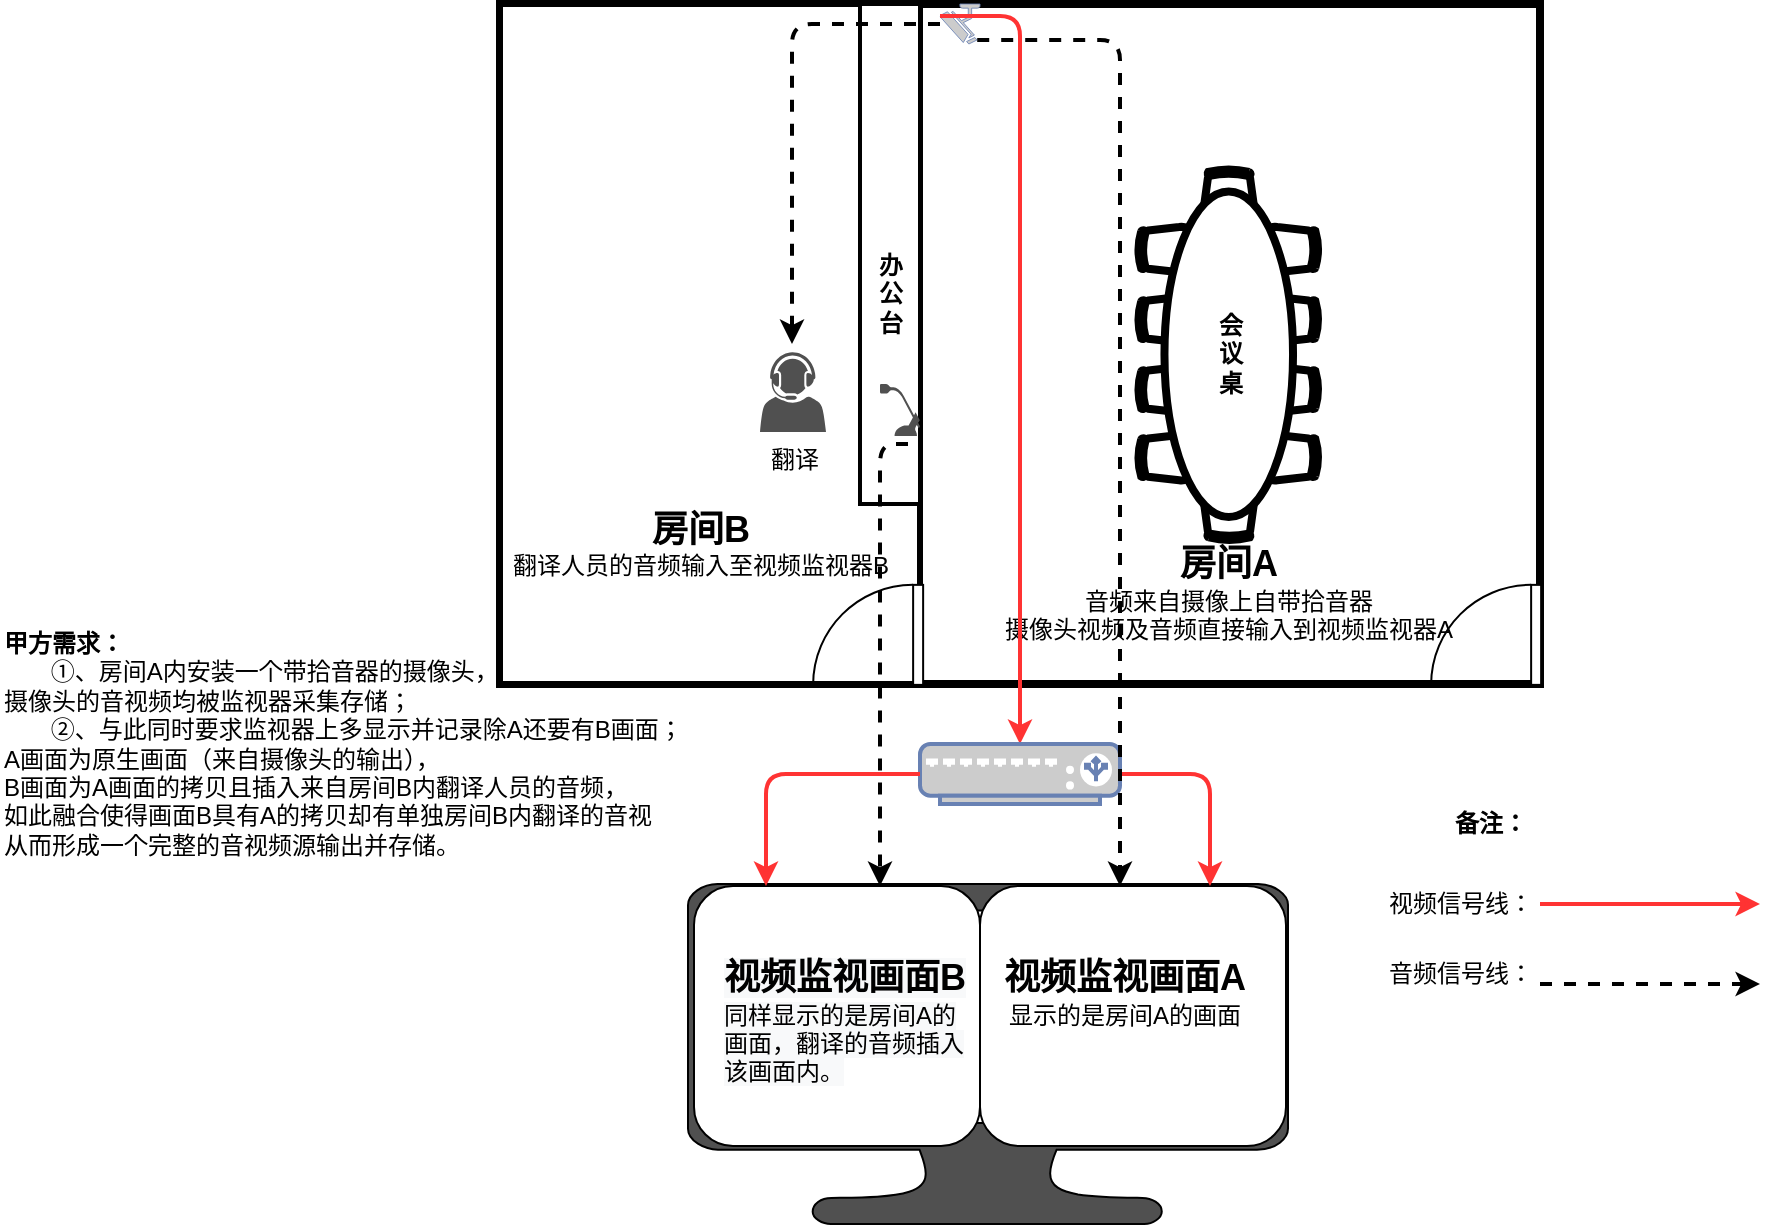 <mxfile version="14.0.3" type="github">
  <diagram id="21dkpIUv8Dz8cheK0tkw" name="Page-1">
    <mxGraphModel dx="2249" dy="772" grid="1" gridSize="10" guides="1" tooltips="1" connect="1" arrows="1" fold="1" page="1" pageScale="1" pageWidth="827" pageHeight="1169" math="0" shadow="0">
      <root>
        <mxCell id="0" />
        <mxCell id="1" parent="0" />
        <mxCell id="o995Ws5FP9cgEdBSJyOs-1" value="" style="rounded=0;whiteSpace=wrap;html=1;strokeWidth=4;" vertex="1" parent="1">
          <mxGeometry x="170" y="30" width="520" height="340" as="geometry" />
        </mxCell>
        <mxCell id="o995Ws5FP9cgEdBSJyOs-2" value="&lt;font style=&quot;vertical-align: inherit&quot;&gt;&lt;font style=&quot;vertical-align: inherit&quot;&gt;&lt;font style=&quot;vertical-align: inherit&quot;&gt;&lt;font style=&quot;vertical-align: inherit&quot;&gt;&lt;br&gt;&lt;/font&gt;&lt;/font&gt;&lt;/font&gt;&lt;/font&gt;" style="rounded=0;whiteSpace=wrap;html=1;strokeWidth=3;" vertex="1" parent="1">
          <mxGeometry x="170" y="30" width="210" height="340" as="geometry" />
        </mxCell>
        <mxCell id="o995Ws5FP9cgEdBSJyOs-3" value="&lt;b style=&quot;font-size: 18px&quot;&gt;房间A&lt;/b&gt;&lt;br&gt;&lt;font style=&quot;font-size: 12px&quot;&gt;音频来自摄像上自带拾音器&lt;br&gt;摄像头视频及音频直接输入到视频监视器A&lt;br&gt;&lt;/font&gt;" style="text;html=1;align=center;verticalAlign=middle;resizable=0;points=[];autosize=1;" vertex="1" parent="1">
          <mxGeometry x="414" y="300" width="240" height="50" as="geometry" />
        </mxCell>
        <mxCell id="o995Ws5FP9cgEdBSJyOs-4" value="" style="fontColor=#0066CC;verticalAlign=top;verticalLabelPosition=bottom;labelPosition=center;align=center;html=1;outlineConnect=0;fillColor=#CCCCCC;strokeColor=#6881B3;gradientColor=none;gradientDirection=north;strokeWidth=2;shape=mxgraph.networks.security_camera;rotation=90;flipH=0;flipV=1;" vertex="1" parent="1">
          <mxGeometry x="390" y="30" width="20" height="20" as="geometry" />
        </mxCell>
        <mxCell id="o995Ws5FP9cgEdBSJyOs-5" value="" style="verticalLabelPosition=bottom;html=1;verticalAlign=top;align=center;shape=mxgraph.floorplan.doorLeft;aspect=fixed;rotation=90;flipH=1;" vertex="1" parent="1">
          <mxGeometry x="639" y="318.87" width="50" height="53.13" as="geometry" />
        </mxCell>
        <mxCell id="o995Ws5FP9cgEdBSJyOs-8" value="" style="pointerEvents=1;shadow=0;dashed=0;html=1;fillColor=#505050;labelPosition=center;verticalLabelPosition=bottom;verticalAlign=top;outlineConnect=0;align=center;shape=mxgraph.office.devices.lcd_monitor;strokeWidth=1;" vertex="1" parent="1">
          <mxGeometry x="264" y="470" width="300" height="170" as="geometry" />
        </mxCell>
        <mxCell id="o995Ws5FP9cgEdBSJyOs-11" value="" style="edgeStyle=elbowEdgeStyle;elbow=horizontal;endArrow=classic;html=1;exitX=0.3;exitY=0;exitDx=0;exitDy=0;exitPerimeter=0;strokeWidth=2;strokeColor=#FF3333;entryX=0.5;entryY=0;entryDx=0;entryDy=0;entryPerimeter=0;" edge="1" parent="1" source="o995Ws5FP9cgEdBSJyOs-4" target="o995Ws5FP9cgEdBSJyOs-19">
          <mxGeometry width="50" height="50" relative="1" as="geometry">
            <mxPoint x="400" y="50" as="sourcePoint" />
            <mxPoint x="404.996" y="437.5" as="targetPoint" />
            <Array as="points">
              <mxPoint x="430" y="340" />
            </Array>
          </mxGeometry>
        </mxCell>
        <mxCell id="o995Ws5FP9cgEdBSJyOs-15" value="" style="rounded=1;whiteSpace=wrap;html=1;strokeColor=#000000;strokeWidth=1;" vertex="1" parent="1">
          <mxGeometry x="267" y="471" width="143" height="130" as="geometry" />
        </mxCell>
        <mxCell id="o995Ws5FP9cgEdBSJyOs-16" value="" style="rounded=1;whiteSpace=wrap;html=1;strokeColor=#000000;strokeWidth=1;" vertex="1" parent="1">
          <mxGeometry x="410" y="471" width="153" height="130" as="geometry" />
        </mxCell>
        <mxCell id="o995Ws5FP9cgEdBSJyOs-19" value="" style="fontColor=#0066CC;verticalAlign=top;verticalLabelPosition=bottom;labelPosition=center;align=center;html=1;outlineConnect=0;fillColor=#CCCCCC;strokeColor=#6881B3;gradientColor=none;gradientDirection=north;strokeWidth=2;shape=mxgraph.networks.load_balancer;" vertex="1" parent="1">
          <mxGeometry x="380" y="400" width="100" height="30" as="geometry" />
        </mxCell>
        <mxCell id="o995Ws5FP9cgEdBSJyOs-20" value="" style="edgeStyle=elbowEdgeStyle;elbow=horizontal;endArrow=classic;html=1;exitX=0;exitY=0.5;exitDx=0;exitDy=0;exitPerimeter=0;strokeWidth=2;strokeColor=#FF3333;entryX=0.25;entryY=0;entryDx=0;entryDy=0;" edge="1" parent="1" source="o995Ws5FP9cgEdBSJyOs-19" target="o995Ws5FP9cgEdBSJyOs-15">
          <mxGeometry width="50" height="50" relative="1" as="geometry">
            <mxPoint x="400" y="46" as="sourcePoint" />
            <mxPoint x="339" y="471" as="targetPoint" />
            <Array as="points">
              <mxPoint x="303" y="440" />
            </Array>
          </mxGeometry>
        </mxCell>
        <mxCell id="o995Ws5FP9cgEdBSJyOs-21" value="" style="edgeStyle=elbowEdgeStyle;elbow=horizontal;endArrow=classic;html=1;exitX=1;exitY=0.5;exitDx=0;exitDy=0;exitPerimeter=0;strokeWidth=2;strokeColor=#FF3333;entryX=0.75;entryY=0;entryDx=0;entryDy=0;" edge="1" parent="1" source="o995Ws5FP9cgEdBSJyOs-19" target="o995Ws5FP9cgEdBSJyOs-16">
          <mxGeometry width="50" height="50" relative="1" as="geometry">
            <mxPoint x="390" y="425" as="sourcePoint" />
            <mxPoint x="349" y="481" as="targetPoint" />
            <Array as="points">
              <mxPoint x="525" y="430" />
            </Array>
          </mxGeometry>
        </mxCell>
        <mxCell id="o995Ws5FP9cgEdBSJyOs-22" value="" style="edgeStyle=elbowEdgeStyle;elbow=horizontal;endArrow=classic;html=1;exitX=0.9;exitY=0.93;exitDx=0;exitDy=0;exitPerimeter=0;strokeWidth=2;dashed=1;" edge="1" parent="1" source="o995Ws5FP9cgEdBSJyOs-4">
          <mxGeometry width="50" height="50" relative="1" as="geometry">
            <mxPoint x="410" y="40" as="sourcePoint" />
            <mxPoint x="480" y="471" as="targetPoint" />
            <Array as="points">
              <mxPoint x="480" y="310" />
            </Array>
          </mxGeometry>
        </mxCell>
        <mxCell id="o995Ws5FP9cgEdBSJyOs-27" value="&lt;div style=&quot;text-align: center&quot;&gt;&lt;span style=&quot;font-size: 18px&quot;&gt;&lt;font face=&quot;helvetica&quot;&gt;&lt;b&gt;视频监视画面A&lt;/b&gt;&lt;/font&gt;&lt;/span&gt;&lt;/div&gt;&lt;div style=&quot;text-align: center&quot;&gt;&lt;font face=&quot;helvetica&quot; style=&quot;font-size: 12px&quot;&gt;显示的是房间A的画面&lt;/font&gt;&lt;/div&gt;" style="text;whiteSpace=wrap;html=1;" vertex="1" parent="1">
          <mxGeometry x="420" y="500" width="130" height="30" as="geometry" />
        </mxCell>
        <mxCell id="o995Ws5FP9cgEdBSJyOs-28" value="&lt;b style=&quot;color: rgb(0 , 0 , 0) ; font-family: &amp;#34;helvetica&amp;#34; ; font-size: 18px ; font-style: normal ; letter-spacing: normal ; text-align: center ; text-indent: 0px ; text-transform: none ; word-spacing: 0px ; background-color: rgb(248 , 249 , 250)&quot;&gt;视频监视画面B&lt;/b&gt;&lt;span style=&quot;color: rgb(0 , 0 , 0) ; font-family: &amp;#34;helvetica&amp;#34; ; font-style: normal ; letter-spacing: normal ; text-align: center ; text-indent: 0px ; text-transform: none ; word-spacing: 0px ; background-color: rgb(248 , 249 , 250)&quot;&gt;&lt;font style=&quot;font-size: 12px&quot;&gt;同样&lt;/font&gt;&lt;/span&gt;&lt;span style=&quot;color: rgb(0 , 0 , 0) ; font-family: &amp;#34;helvetica&amp;#34; ; font-style: normal ; letter-spacing: normal ; text-align: center ; text-indent: 0px ; text-transform: none ; word-spacing: 0px ; background-color: rgb(248 , 249 , 250)&quot;&gt;&lt;font style=&quot;font-size: 12px&quot;&gt;显示的是房间A的画面，翻译的音频插入该画面内。&lt;/font&gt;&lt;/span&gt;" style="text;whiteSpace=wrap;html=1;" vertex="1" parent="1">
          <mxGeometry x="280" y="500" width="130" height="30" as="geometry" />
        </mxCell>
        <mxCell id="o995Ws5FP9cgEdBSJyOs-59" value="" style="group;rotation=90;" vertex="1" connectable="0" parent="1">
          <mxGeometry x="441" y="160" width="186" height="90" as="geometry" />
        </mxCell>
        <mxCell id="o995Ws5FP9cgEdBSJyOs-48" value="" style="verticalLabelPosition=bottom;html=1;verticalAlign=top;align=center;shape=mxgraph.floorplan.office_chair;shadow=0;strokeColor=#000000;strokeWidth=4;rotation=90;" vertex="1" parent="o995Ws5FP9cgEdBSJyOs-59">
          <mxGeometry x="113" y="-21" width="23.25" height="27.643" as="geometry" />
        </mxCell>
        <mxCell id="o995Ws5FP9cgEdBSJyOs-49" value="" style="verticalLabelPosition=bottom;html=1;verticalAlign=top;align=center;shape=mxgraph.floorplan.office_chair;shadow=0;direction=west;strokeColor=#000000;strokeWidth=4;rotation=90;" vertex="1" parent="o995Ws5FP9cgEdBSJyOs-59">
          <mxGeometry x="50" y="-21" width="23.25" height="27.643" as="geometry" />
        </mxCell>
        <mxCell id="o995Ws5FP9cgEdBSJyOs-50" value="" style="verticalLabelPosition=bottom;html=1;verticalAlign=top;align=center;shape=mxgraph.floorplan.office_chair;shadow=0;direction=north;strokeColor=#000000;strokeWidth=4;rotation=90;" vertex="1" parent="o995Ws5FP9cgEdBSJyOs-59">
          <mxGeometry x="81" y="-48" width="24.994" height="25.714" as="geometry" />
        </mxCell>
        <mxCell id="o995Ws5FP9cgEdBSJyOs-51" value="" style="verticalLabelPosition=bottom;html=1;verticalAlign=top;align=center;shape=mxgraph.floorplan.office_chair;shadow=0;direction=south;strokeColor=#000000;strokeWidth=4;rotation=90;" vertex="1" parent="o995Ws5FP9cgEdBSJyOs-59">
          <mxGeometry x="81" y="113" width="24.994" height="25.714" as="geometry" />
        </mxCell>
        <mxCell id="o995Ws5FP9cgEdBSJyOs-52" value="" style="verticalLabelPosition=bottom;html=1;verticalAlign=top;align=center;shape=mxgraph.floorplan.office_chair;shadow=0;strokeColor=#000000;strokeWidth=4;rotation=90;" vertex="1" parent="o995Ws5FP9cgEdBSJyOs-59">
          <mxGeometry x="113" y="14" width="23.25" height="27.643" as="geometry" />
        </mxCell>
        <mxCell id="o995Ws5FP9cgEdBSJyOs-53" value="" style="verticalLabelPosition=bottom;html=1;verticalAlign=top;align=center;shape=mxgraph.floorplan.office_chair;shadow=0;direction=west;strokeColor=#000000;strokeWidth=4;rotation=90;" vertex="1" parent="o995Ws5FP9cgEdBSJyOs-59">
          <mxGeometry x="50" y="14" width="23.25" height="27.643" as="geometry" />
        </mxCell>
        <mxCell id="o995Ws5FP9cgEdBSJyOs-54" value="" style="verticalLabelPosition=bottom;html=1;verticalAlign=top;align=center;shape=mxgraph.floorplan.office_chair;shadow=0;strokeColor=#000000;strokeWidth=4;rotation=90;" vertex="1" parent="o995Ws5FP9cgEdBSJyOs-59">
          <mxGeometry x="113" y="49" width="23.25" height="27.643" as="geometry" />
        </mxCell>
        <mxCell id="o995Ws5FP9cgEdBSJyOs-55" value="" style="verticalLabelPosition=bottom;html=1;verticalAlign=top;align=center;shape=mxgraph.floorplan.office_chair;shadow=0;direction=west;strokeColor=#000000;strokeWidth=4;rotation=90;" vertex="1" parent="o995Ws5FP9cgEdBSJyOs-59">
          <mxGeometry x="50" y="49" width="23.25" height="27.643" as="geometry" />
        </mxCell>
        <mxCell id="o995Ws5FP9cgEdBSJyOs-56" value="" style="verticalLabelPosition=bottom;html=1;verticalAlign=top;align=center;shape=mxgraph.floorplan.office_chair;shadow=0;strokeColor=#000000;strokeWidth=4;rotation=90;" vertex="1" parent="o995Ws5FP9cgEdBSJyOs-59">
          <mxGeometry x="113" y="83" width="23.25" height="27.643" as="geometry" />
        </mxCell>
        <mxCell id="o995Ws5FP9cgEdBSJyOs-57" value="" style="verticalLabelPosition=bottom;html=1;verticalAlign=top;align=center;shape=mxgraph.floorplan.office_chair;shadow=0;direction=west;strokeColor=#000000;strokeWidth=4;rotation=90;" vertex="1" parent="o995Ws5FP9cgEdBSJyOs-59">
          <mxGeometry x="50" y="83" width="23.25" height="27.643" as="geometry" />
        </mxCell>
        <mxCell id="o995Ws5FP9cgEdBSJyOs-58" value="" style="shape=ellipse;shadow=0;strokeColor=#000000;strokeWidth=4;rotation=90;" vertex="1" parent="o995Ws5FP9cgEdBSJyOs-59">
          <mxGeometry x="12" y="13" width="162.75" height="64.286" as="geometry" />
        </mxCell>
        <mxCell id="o995Ws5FP9cgEdBSJyOs-60" value="&lt;b&gt;会&lt;br&gt;议&lt;br&gt;桌&lt;/b&gt;" style="text;html=1;align=center;verticalAlign=middle;resizable=0;points=[];autosize=1;" vertex="1" parent="o995Ws5FP9cgEdBSJyOs-59">
          <mxGeometry x="78.5" y="20" width="30" height="50" as="geometry" />
        </mxCell>
        <mxCell id="o995Ws5FP9cgEdBSJyOs-63" value="" style="rounded=0;whiteSpace=wrap;html=1;strokeColor=#000000;strokeWidth=2;" vertex="1" parent="1">
          <mxGeometry x="350" y="30" width="30" height="250" as="geometry" />
        </mxCell>
        <mxCell id="o995Ws5FP9cgEdBSJyOs-24" value="" style="pointerEvents=1;shadow=0;dashed=0;html=1;strokeColor=none;fillColor=#505050;labelPosition=center;verticalLabelPosition=bottom;verticalAlign=top;outlineConnect=0;align=center;shape=mxgraph.office.devices.microphone;flipV=0;flipH=1;" vertex="1" parent="1">
          <mxGeometry x="360" y="220" width="20" height="26" as="geometry" />
        </mxCell>
        <mxCell id="o995Ws5FP9cgEdBSJyOs-25" value="翻译" style="pointerEvents=1;shadow=0;dashed=0;html=1;strokeColor=none;fillColor=#505050;labelPosition=center;verticalLabelPosition=bottom;verticalAlign=top;outlineConnect=0;align=center;shape=mxgraph.office.users.call_center_agent;" vertex="1" parent="1">
          <mxGeometry x="300" y="204" width="33" height="40" as="geometry" />
        </mxCell>
        <mxCell id="o995Ws5FP9cgEdBSJyOs-10" value="" style="edgeStyle=elbowEdgeStyle;elbow=horizontal;endArrow=classic;html=1;entryX=0.485;entryY=-0.1;entryDx=0;entryDy=0;entryPerimeter=0;strokeWidth=2;dashed=1;" edge="1" parent="1" source="o995Ws5FP9cgEdBSJyOs-4" target="o995Ws5FP9cgEdBSJyOs-25">
          <mxGeometry width="50" height="50" relative="1" as="geometry">
            <mxPoint x="150" y="450" as="sourcePoint" />
            <mxPoint x="320" y="276" as="targetPoint" />
            <Array as="points">
              <mxPoint x="316" y="180" />
              <mxPoint x="306" y="170" />
            </Array>
          </mxGeometry>
        </mxCell>
        <mxCell id="o995Ws5FP9cgEdBSJyOs-64" value="" style="verticalLabelPosition=bottom;html=1;verticalAlign=top;align=center;shape=mxgraph.floorplan.doorLeft;aspect=fixed;rotation=90;flipH=1;" vertex="1" parent="1">
          <mxGeometry x="330" y="318.87" width="50" height="53.13" as="geometry" />
        </mxCell>
        <mxCell id="o995Ws5FP9cgEdBSJyOs-65" value="&lt;b style=&quot;font-size: 18px&quot;&gt;房间B&lt;/b&gt;&lt;br&gt;&lt;font&gt;翻译人员的音频输入至视频监视器B&lt;/font&gt;" style="text;html=1;align=center;verticalAlign=middle;resizable=0;points=[];autosize=1;" vertex="1" parent="1">
          <mxGeometry x="170" y="280" width="200" height="40" as="geometry" />
        </mxCell>
        <mxCell id="o995Ws5FP9cgEdBSJyOs-23" value="" style="edgeStyle=elbowEdgeStyle;elbow=horizontal;endArrow=classic;html=1;strokeWidth=2;exitX=0.3;exitY=1.154;exitDx=0;exitDy=0;exitPerimeter=0;dashed=1;" edge="1" parent="1" source="o995Ws5FP9cgEdBSJyOs-24" target="o995Ws5FP9cgEdBSJyOs-15">
          <mxGeometry width="50" height="50" relative="1" as="geometry">
            <mxPoint x="360" y="324" as="sourcePoint" />
            <mxPoint x="339" y="460" as="targetPoint" />
            <Array as="points">
              <mxPoint x="360" y="300" />
              <mxPoint x="340" y="360" />
            </Array>
          </mxGeometry>
        </mxCell>
        <mxCell id="o995Ws5FP9cgEdBSJyOs-66" value="&lt;b&gt;甲方需求：&lt;/b&gt;&lt;br&gt;&amp;nbsp; &amp;nbsp; &amp;nbsp; &amp;nbsp;①、房间A内安装一个带拾音器的摄像头，&lt;br&gt;摄像头的音视频均被监视器采集存储；&lt;br&gt;&amp;nbsp; &amp;nbsp; &amp;nbsp; &amp;nbsp;②、与此同时要求监视器上多显示并记录除A还要有B画面；&lt;br&gt;A画面为原生画面（来自摄像头的输出），&lt;br&gt;B画面为A画面的拷贝且插入来自房间B内翻译人员的音频，&lt;br&gt;如此融合使得画面B具有A的拷贝却有单独房间B内翻译的音视&lt;br&gt;从而形成一个完整的音视频源输出并存储。" style="text;html=1;align=left;verticalAlign=middle;resizable=0;points=[];autosize=1;" vertex="1" parent="1">
          <mxGeometry x="-80" y="340" width="350" height="120" as="geometry" />
        </mxCell>
        <mxCell id="o995Ws5FP9cgEdBSJyOs-67" value="" style="endArrow=classic;html=1;strokeColor=#FF3333;strokeWidth=2;" edge="1" parent="1">
          <mxGeometry width="50" height="50" relative="1" as="geometry">
            <mxPoint x="690" y="480" as="sourcePoint" />
            <mxPoint x="800" y="480" as="targetPoint" />
          </mxGeometry>
        </mxCell>
        <mxCell id="o995Ws5FP9cgEdBSJyOs-68" value="&lt;b&gt;备注：&lt;/b&gt;" style="text;html=1;align=center;verticalAlign=middle;resizable=0;points=[];autosize=1;" vertex="1" parent="1">
          <mxGeometry x="640" y="430" width="50" height="20" as="geometry" />
        </mxCell>
        <mxCell id="o995Ws5FP9cgEdBSJyOs-69" value="视频信号线：" style="text;html=1;align=center;verticalAlign=middle;resizable=0;points=[];autosize=1;" vertex="1" parent="1">
          <mxGeometry x="605" y="470" width="90" height="20" as="geometry" />
        </mxCell>
        <mxCell id="o995Ws5FP9cgEdBSJyOs-70" value="" style="endArrow=classic;html=1;strokeWidth=2;dashed=1;" edge="1" parent="1">
          <mxGeometry width="50" height="50" relative="1" as="geometry">
            <mxPoint x="690" y="520" as="sourcePoint" />
            <mxPoint x="800" y="520" as="targetPoint" />
          </mxGeometry>
        </mxCell>
        <mxCell id="o995Ws5FP9cgEdBSJyOs-71" value="音频信号线：" style="text;html=1;align=center;verticalAlign=middle;resizable=0;points=[];autosize=1;" vertex="1" parent="1">
          <mxGeometry x="605" y="505" width="90" height="20" as="geometry" />
        </mxCell>
        <mxCell id="o995Ws5FP9cgEdBSJyOs-72" value="&lt;b&gt;办&lt;br&gt;公&lt;br&gt;台&lt;/b&gt;" style="text;html=1;align=center;verticalAlign=middle;resizable=0;points=[];autosize=1;" vertex="1" parent="1">
          <mxGeometry x="350" y="150" width="30" height="50" as="geometry" />
        </mxCell>
      </root>
    </mxGraphModel>
  </diagram>
</mxfile>
